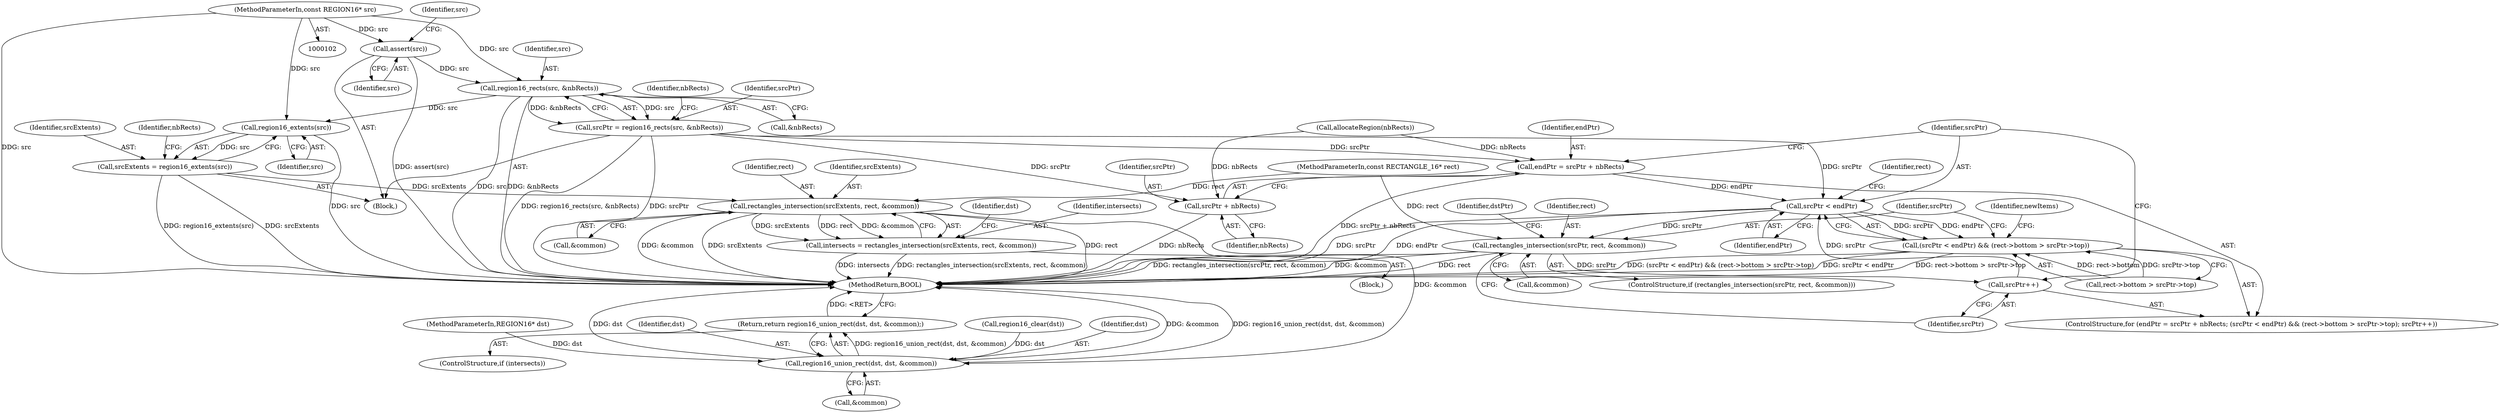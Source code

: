 digraph "0_FreeRDP_fc80ab45621bd966f70594c0b7393ec005a94007_0@API" {
"1000117" [label="(Call,assert(src))"];
"1000104" [label="(MethodParameterIn,const REGION16* src)"];
"1000125" [label="(Call,region16_rects(src, &nbRects))"];
"1000123" [label="(Call,srcPtr = region16_rects(src, &nbRects))"];
"1000192" [label="(Call,endPtr = srcPtr + nbRects)"];
"1000198" [label="(Call,srcPtr < endPtr)"];
"1000197" [label="(Call,(srcPtr < endPtr) && (rect->bottom > srcPtr->top))"];
"1000212" [label="(Call,rectangles_intersection(srcPtr, rect, &common))"];
"1000208" [label="(Call,srcPtr++)"];
"1000194" [label="(Call,srcPtr + nbRects)"];
"1000139" [label="(Call,region16_extents(src))"];
"1000137" [label="(Call,srcExtents = region16_extents(src))"];
"1000149" [label="(Call,rectangles_intersection(srcExtents, rect, &common))"];
"1000147" [label="(Call,intersects = rectangles_intersection(srcExtents, rect, &common))"];
"1000159" [label="(Call,region16_union_rect(dst, dst, &common))"];
"1000158" [label="(Return,return region16_union_rect(dst, dst, &common);)"];
"1000352" [label="(MethodReturn,BOOL)"];
"1000123" [label="(Call,srcPtr = region16_rects(src, &nbRects))"];
"1000131" [label="(Identifier,nbRects)"];
"1000145" [label="(Block,)"];
"1000168" [label="(Call,allocateRegion(nbRects))"];
"1000117" [label="(Call,assert(src))"];
"1000213" [label="(Identifier,srcPtr)"];
"1000137" [label="(Call,srcExtents = region16_extents(src))"];
"1000159" [label="(Call,region16_union_rect(dst, dst, &common))"];
"1000104" [label="(MethodParameterIn,const REGION16* src)"];
"1000151" [label="(Identifier,rect)"];
"1000103" [label="(MethodParameterIn,REGION16* dst)"];
"1000203" [label="(Identifier,rect)"];
"1000118" [label="(Identifier,src)"];
"1000143" [label="(Identifier,nbRects)"];
"1000155" [label="(Identifier,dst)"];
"1000201" [label="(Call,rect->bottom > srcPtr->top)"];
"1000191" [label="(ControlStructure,for (endPtr = srcPtr + nbRects; (srcPtr < endPtr) && (rect->bottom > srcPtr->top); srcPtr++))"];
"1000150" [label="(Identifier,srcExtents)"];
"1000214" [label="(Identifier,rect)"];
"1000106" [label="(Block,)"];
"1000198" [label="(Call,srcPtr < endPtr)"];
"1000194" [label="(Call,srcPtr + nbRects)"];
"1000152" [label="(Call,&common)"];
"1000140" [label="(Identifier,src)"];
"1000125" [label="(Call,region16_rects(src, &nbRects))"];
"1000220" [label="(Identifier,dstPtr)"];
"1000162" [label="(Call,&common)"];
"1000156" [label="(ControlStructure,if (intersects))"];
"1000121" [label="(Identifier,src)"];
"1000195" [label="(Identifier,srcPtr)"];
"1000160" [label="(Identifier,dst)"];
"1000127" [label="(Call,&nbRects)"];
"1000126" [label="(Identifier,src)"];
"1000158" [label="(Return,return region16_union_rect(dst, dst, &common);)"];
"1000196" [label="(Identifier,nbRects)"];
"1000209" [label="(Identifier,srcPtr)"];
"1000212" [label="(Call,rectangles_intersection(srcPtr, rect, &common))"];
"1000154" [label="(Call,region16_clear(dst))"];
"1000200" [label="(Identifier,endPtr)"];
"1000192" [label="(Call,endPtr = srcPtr + nbRects)"];
"1000105" [label="(MethodParameterIn,const RECTANGLE_16* rect)"];
"1000139" [label="(Call,region16_extents(src))"];
"1000282" [label="(Identifier,newItems)"];
"1000147" [label="(Call,intersects = rectangles_intersection(srcExtents, rect, &common))"];
"1000211" [label="(ControlStructure,if (rectangles_intersection(srcPtr, rect, &common)))"];
"1000149" [label="(Call,rectangles_intersection(srcExtents, rect, &common))"];
"1000215" [label="(Call,&common)"];
"1000161" [label="(Identifier,dst)"];
"1000148" [label="(Identifier,intersects)"];
"1000193" [label="(Identifier,endPtr)"];
"1000199" [label="(Identifier,srcPtr)"];
"1000197" [label="(Call,(srcPtr < endPtr) && (rect->bottom > srcPtr->top))"];
"1000208" [label="(Call,srcPtr++)"];
"1000138" [label="(Identifier,srcExtents)"];
"1000124" [label="(Identifier,srcPtr)"];
"1000117" -> "1000106"  [label="AST: "];
"1000117" -> "1000118"  [label="CFG: "];
"1000118" -> "1000117"  [label="AST: "];
"1000121" -> "1000117"  [label="CFG: "];
"1000117" -> "1000352"  [label="DDG: assert(src)"];
"1000104" -> "1000117"  [label="DDG: src"];
"1000117" -> "1000125"  [label="DDG: src"];
"1000104" -> "1000102"  [label="AST: "];
"1000104" -> "1000352"  [label="DDG: src"];
"1000104" -> "1000125"  [label="DDG: src"];
"1000104" -> "1000139"  [label="DDG: src"];
"1000125" -> "1000123"  [label="AST: "];
"1000125" -> "1000127"  [label="CFG: "];
"1000126" -> "1000125"  [label="AST: "];
"1000127" -> "1000125"  [label="AST: "];
"1000123" -> "1000125"  [label="CFG: "];
"1000125" -> "1000352"  [label="DDG: src"];
"1000125" -> "1000352"  [label="DDG: &nbRects"];
"1000125" -> "1000123"  [label="DDG: src"];
"1000125" -> "1000123"  [label="DDG: &nbRects"];
"1000125" -> "1000139"  [label="DDG: src"];
"1000123" -> "1000106"  [label="AST: "];
"1000124" -> "1000123"  [label="AST: "];
"1000131" -> "1000123"  [label="CFG: "];
"1000123" -> "1000352"  [label="DDG: region16_rects(src, &nbRects)"];
"1000123" -> "1000352"  [label="DDG: srcPtr"];
"1000123" -> "1000192"  [label="DDG: srcPtr"];
"1000123" -> "1000194"  [label="DDG: srcPtr"];
"1000123" -> "1000198"  [label="DDG: srcPtr"];
"1000192" -> "1000191"  [label="AST: "];
"1000192" -> "1000194"  [label="CFG: "];
"1000193" -> "1000192"  [label="AST: "];
"1000194" -> "1000192"  [label="AST: "];
"1000199" -> "1000192"  [label="CFG: "];
"1000192" -> "1000352"  [label="DDG: srcPtr + nbRects"];
"1000168" -> "1000192"  [label="DDG: nbRects"];
"1000192" -> "1000198"  [label="DDG: endPtr"];
"1000198" -> "1000197"  [label="AST: "];
"1000198" -> "1000200"  [label="CFG: "];
"1000199" -> "1000198"  [label="AST: "];
"1000200" -> "1000198"  [label="AST: "];
"1000203" -> "1000198"  [label="CFG: "];
"1000197" -> "1000198"  [label="CFG: "];
"1000198" -> "1000352"  [label="DDG: endPtr"];
"1000198" -> "1000352"  [label="DDG: srcPtr"];
"1000198" -> "1000197"  [label="DDG: srcPtr"];
"1000198" -> "1000197"  [label="DDG: endPtr"];
"1000208" -> "1000198"  [label="DDG: srcPtr"];
"1000198" -> "1000212"  [label="DDG: srcPtr"];
"1000197" -> "1000191"  [label="AST: "];
"1000197" -> "1000201"  [label="CFG: "];
"1000201" -> "1000197"  [label="AST: "];
"1000213" -> "1000197"  [label="CFG: "];
"1000282" -> "1000197"  [label="CFG: "];
"1000197" -> "1000352"  [label="DDG: rect->bottom > srcPtr->top"];
"1000197" -> "1000352"  [label="DDG: (srcPtr < endPtr) && (rect->bottom > srcPtr->top)"];
"1000197" -> "1000352"  [label="DDG: srcPtr < endPtr"];
"1000201" -> "1000197"  [label="DDG: rect->bottom"];
"1000201" -> "1000197"  [label="DDG: srcPtr->top"];
"1000212" -> "1000211"  [label="AST: "];
"1000212" -> "1000215"  [label="CFG: "];
"1000213" -> "1000212"  [label="AST: "];
"1000214" -> "1000212"  [label="AST: "];
"1000215" -> "1000212"  [label="AST: "];
"1000220" -> "1000212"  [label="CFG: "];
"1000209" -> "1000212"  [label="CFG: "];
"1000212" -> "1000352"  [label="DDG: rect"];
"1000212" -> "1000352"  [label="DDG: rectangles_intersection(srcPtr, rect, &common)"];
"1000212" -> "1000352"  [label="DDG: &common"];
"1000212" -> "1000208"  [label="DDG: srcPtr"];
"1000105" -> "1000212"  [label="DDG: rect"];
"1000208" -> "1000191"  [label="AST: "];
"1000208" -> "1000209"  [label="CFG: "];
"1000209" -> "1000208"  [label="AST: "];
"1000199" -> "1000208"  [label="CFG: "];
"1000194" -> "1000196"  [label="CFG: "];
"1000195" -> "1000194"  [label="AST: "];
"1000196" -> "1000194"  [label="AST: "];
"1000194" -> "1000352"  [label="DDG: nbRects"];
"1000168" -> "1000194"  [label="DDG: nbRects"];
"1000139" -> "1000137"  [label="AST: "];
"1000139" -> "1000140"  [label="CFG: "];
"1000140" -> "1000139"  [label="AST: "];
"1000137" -> "1000139"  [label="CFG: "];
"1000139" -> "1000352"  [label="DDG: src"];
"1000139" -> "1000137"  [label="DDG: src"];
"1000137" -> "1000106"  [label="AST: "];
"1000138" -> "1000137"  [label="AST: "];
"1000143" -> "1000137"  [label="CFG: "];
"1000137" -> "1000352"  [label="DDG: srcExtents"];
"1000137" -> "1000352"  [label="DDG: region16_extents(src)"];
"1000137" -> "1000149"  [label="DDG: srcExtents"];
"1000149" -> "1000147"  [label="AST: "];
"1000149" -> "1000152"  [label="CFG: "];
"1000150" -> "1000149"  [label="AST: "];
"1000151" -> "1000149"  [label="AST: "];
"1000152" -> "1000149"  [label="AST: "];
"1000147" -> "1000149"  [label="CFG: "];
"1000149" -> "1000352"  [label="DDG: rect"];
"1000149" -> "1000352"  [label="DDG: &common"];
"1000149" -> "1000352"  [label="DDG: srcExtents"];
"1000149" -> "1000147"  [label="DDG: srcExtents"];
"1000149" -> "1000147"  [label="DDG: rect"];
"1000149" -> "1000147"  [label="DDG: &common"];
"1000105" -> "1000149"  [label="DDG: rect"];
"1000149" -> "1000159"  [label="DDG: &common"];
"1000147" -> "1000145"  [label="AST: "];
"1000148" -> "1000147"  [label="AST: "];
"1000155" -> "1000147"  [label="CFG: "];
"1000147" -> "1000352"  [label="DDG: rectangles_intersection(srcExtents, rect, &common)"];
"1000147" -> "1000352"  [label="DDG: intersects"];
"1000159" -> "1000158"  [label="AST: "];
"1000159" -> "1000162"  [label="CFG: "];
"1000160" -> "1000159"  [label="AST: "];
"1000161" -> "1000159"  [label="AST: "];
"1000162" -> "1000159"  [label="AST: "];
"1000158" -> "1000159"  [label="CFG: "];
"1000159" -> "1000352"  [label="DDG: region16_union_rect(dst, dst, &common)"];
"1000159" -> "1000352"  [label="DDG: dst"];
"1000159" -> "1000352"  [label="DDG: &common"];
"1000159" -> "1000158"  [label="DDG: region16_union_rect(dst, dst, &common)"];
"1000154" -> "1000159"  [label="DDG: dst"];
"1000103" -> "1000159"  [label="DDG: dst"];
"1000158" -> "1000156"  [label="AST: "];
"1000352" -> "1000158"  [label="CFG: "];
"1000158" -> "1000352"  [label="DDG: <RET>"];
}
